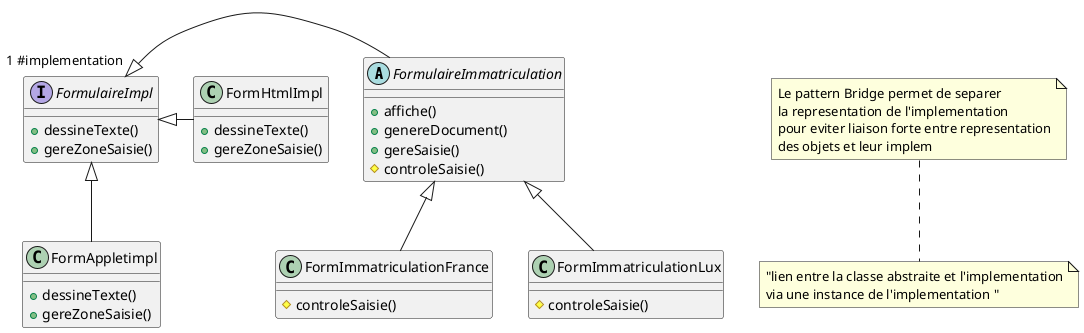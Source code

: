 @startuml

abstract class FormulaireImmatriculation{
+affiche()
+genereDocument()
+gereSaisie()
#controleSaisie()
}
class FormImmatriculationFrance{
#controleSaisie()
}
class FormImmatriculationLux{
#controleSaisie()
}
interface FormulaireImpl{
+dessineTexte()
+gereZoneSaisie()
}
class FormHtmlImpl{
+dessineTexte()
+gereZoneSaisie()
}
class FormAppletimpl{
+dessineTexte()
+gereZoneSaisie()
}

FormulaireImmatriculation <|-- FormImmatriculationFrance
FormulaireImmatriculation <|-- FormImmatriculationLux

FormulaireImpl "1 #implementation" <|- FormulaireImmatriculation
FormulaireImpl <|- FormHtmlImpl
FormulaireImpl <|-- FormAppletimpl

note "Le pattern Bridge permet de separer\nla representation de l'implementation\npour eviter liaison forte entre representation\ndes objets et leur implem" as N0
note bottom of N0 : "lien entre la classe abstraite et l'implementation\nvia une instance de l'implementation "

@enduml